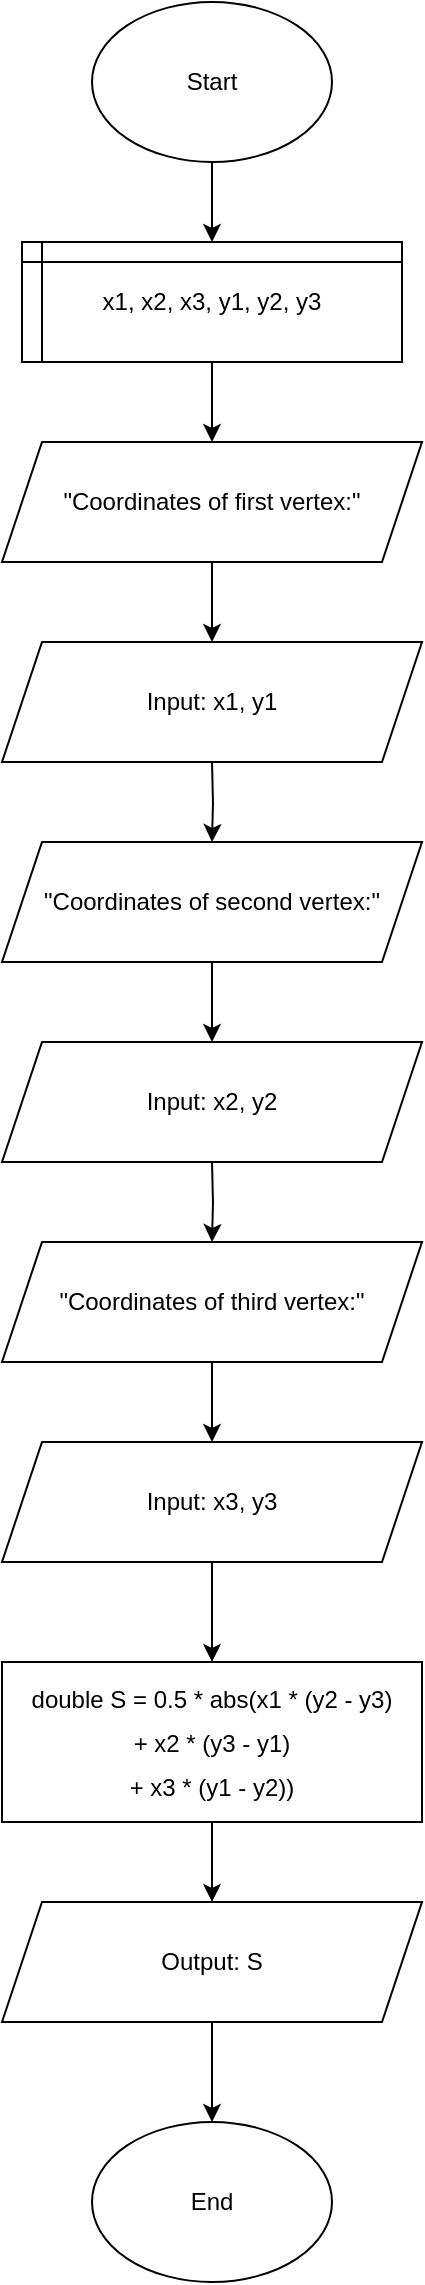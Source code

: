 <mxfile version="24.9.3">
  <diagram id="C5RBs43oDa-KdzZeNtuy" name="Page-1">
    <mxGraphModel dx="1062" dy="586" grid="1" gridSize="10" guides="1" tooltips="1" connect="1" arrows="1" fold="1" page="1" pageScale="1" pageWidth="827" pageHeight="1169" math="0" shadow="0">
      <root>
        <mxCell id="WIyWlLk6GJQsqaUBKTNV-0" />
        <mxCell id="WIyWlLk6GJQsqaUBKTNV-1" parent="WIyWlLk6GJQsqaUBKTNV-0" />
        <mxCell id="Br24ICafhy1wDNoyXPe8-2" value="" style="edgeStyle=orthogonalEdgeStyle;rounded=0;orthogonalLoop=1;jettySize=auto;html=1;" edge="1" parent="WIyWlLk6GJQsqaUBKTNV-1" source="Br24ICafhy1wDNoyXPe8-0" target="Br24ICafhy1wDNoyXPe8-1">
          <mxGeometry relative="1" as="geometry" />
        </mxCell>
        <mxCell id="Br24ICafhy1wDNoyXPe8-0" value="Start" style="ellipse;whiteSpace=wrap;html=1;" vertex="1" parent="WIyWlLk6GJQsqaUBKTNV-1">
          <mxGeometry x="340" y="40" width="120" height="80" as="geometry" />
        </mxCell>
        <mxCell id="Br24ICafhy1wDNoyXPe8-28" value="" style="edgeStyle=orthogonalEdgeStyle;rounded=0;orthogonalLoop=1;jettySize=auto;html=1;" edge="1" parent="WIyWlLk6GJQsqaUBKTNV-1" source="Br24ICafhy1wDNoyXPe8-1">
          <mxGeometry relative="1" as="geometry">
            <mxPoint x="400" y="260" as="targetPoint" />
          </mxGeometry>
        </mxCell>
        <mxCell id="Br24ICafhy1wDNoyXPe8-1" value="x1, x2, x3, y1, y2, y3" style="shape=internalStorage;whiteSpace=wrap;html=1;backgroundOutline=1;dx=10;dy=10;" vertex="1" parent="WIyWlLk6GJQsqaUBKTNV-1">
          <mxGeometry x="305" y="160" width="190" height="60" as="geometry" />
        </mxCell>
        <mxCell id="Br24ICafhy1wDNoyXPe8-55" value="" style="edgeStyle=orthogonalEdgeStyle;rounded=0;orthogonalLoop=1;jettySize=auto;html=1;" edge="1" parent="WIyWlLk6GJQsqaUBKTNV-1" source="Br24ICafhy1wDNoyXPe8-53" target="Br24ICafhy1wDNoyXPe8-54">
          <mxGeometry relative="1" as="geometry" />
        </mxCell>
        <mxCell id="Br24ICafhy1wDNoyXPe8-53" value="&quot;Coordinates of first vertex:&lt;span style=&quot;background-color: initial;&quot;&gt;&quot;&lt;/span&gt;" style="shape=parallelogram;perimeter=parallelogramPerimeter;whiteSpace=wrap;html=1;fixedSize=1;" vertex="1" parent="WIyWlLk6GJQsqaUBKTNV-1">
          <mxGeometry x="295" y="260" width="210" height="60" as="geometry" />
        </mxCell>
        <mxCell id="Br24ICafhy1wDNoyXPe8-54" value="Input: x1, y1" style="shape=parallelogram;perimeter=parallelogramPerimeter;whiteSpace=wrap;html=1;fixedSize=1;" vertex="1" parent="WIyWlLk6GJQsqaUBKTNV-1">
          <mxGeometry x="295" y="360" width="210" height="60" as="geometry" />
        </mxCell>
        <mxCell id="Br24ICafhy1wDNoyXPe8-56" value="" style="edgeStyle=orthogonalEdgeStyle;rounded=0;orthogonalLoop=1;jettySize=auto;html=1;" edge="1" parent="WIyWlLk6GJQsqaUBKTNV-1">
          <mxGeometry relative="1" as="geometry">
            <mxPoint x="400" y="420" as="sourcePoint" />
            <mxPoint x="400" y="460" as="targetPoint" />
          </mxGeometry>
        </mxCell>
        <mxCell id="Br24ICafhy1wDNoyXPe8-57" value="" style="edgeStyle=orthogonalEdgeStyle;rounded=0;orthogonalLoop=1;jettySize=auto;html=1;" edge="1" parent="WIyWlLk6GJQsqaUBKTNV-1" source="Br24ICafhy1wDNoyXPe8-58" target="Br24ICafhy1wDNoyXPe8-59">
          <mxGeometry relative="1" as="geometry" />
        </mxCell>
        <mxCell id="Br24ICafhy1wDNoyXPe8-58" value="&quot;Coordinates of second vertex:&lt;span style=&quot;background-color: initial;&quot;&gt;&quot;&lt;/span&gt;" style="shape=parallelogram;perimeter=parallelogramPerimeter;whiteSpace=wrap;html=1;fixedSize=1;" vertex="1" parent="WIyWlLk6GJQsqaUBKTNV-1">
          <mxGeometry x="295" y="460" width="210" height="60" as="geometry" />
        </mxCell>
        <mxCell id="Br24ICafhy1wDNoyXPe8-59" value="Input: x2, y2" style="shape=parallelogram;perimeter=parallelogramPerimeter;whiteSpace=wrap;html=1;fixedSize=1;" vertex="1" parent="WIyWlLk6GJQsqaUBKTNV-1">
          <mxGeometry x="295" y="560" width="210" height="60" as="geometry" />
        </mxCell>
        <mxCell id="Br24ICafhy1wDNoyXPe8-60" value="" style="edgeStyle=orthogonalEdgeStyle;rounded=0;orthogonalLoop=1;jettySize=auto;html=1;" edge="1" parent="WIyWlLk6GJQsqaUBKTNV-1">
          <mxGeometry relative="1" as="geometry">
            <mxPoint x="400" y="620" as="sourcePoint" />
            <mxPoint x="400" y="660" as="targetPoint" />
          </mxGeometry>
        </mxCell>
        <mxCell id="Br24ICafhy1wDNoyXPe8-61" value="" style="edgeStyle=orthogonalEdgeStyle;rounded=0;orthogonalLoop=1;jettySize=auto;html=1;" edge="1" parent="WIyWlLk6GJQsqaUBKTNV-1" source="Br24ICafhy1wDNoyXPe8-62" target="Br24ICafhy1wDNoyXPe8-63">
          <mxGeometry relative="1" as="geometry" />
        </mxCell>
        <mxCell id="Br24ICafhy1wDNoyXPe8-62" value="&quot;Coordinates of third vertex:&lt;span style=&quot;background-color: initial;&quot;&gt;&quot;&lt;/span&gt;" style="shape=parallelogram;perimeter=parallelogramPerimeter;whiteSpace=wrap;html=1;fixedSize=1;" vertex="1" parent="WIyWlLk6GJQsqaUBKTNV-1">
          <mxGeometry x="295" y="660" width="210" height="60" as="geometry" />
        </mxCell>
        <mxCell id="Br24ICafhy1wDNoyXPe8-65" value="" style="edgeStyle=orthogonalEdgeStyle;rounded=0;orthogonalLoop=1;jettySize=auto;html=1;" edge="1" parent="WIyWlLk6GJQsqaUBKTNV-1" source="Br24ICafhy1wDNoyXPe8-63" target="Br24ICafhy1wDNoyXPe8-64">
          <mxGeometry relative="1" as="geometry" />
        </mxCell>
        <mxCell id="Br24ICafhy1wDNoyXPe8-63" value="Input: x3, y3" style="shape=parallelogram;perimeter=parallelogramPerimeter;whiteSpace=wrap;html=1;fixedSize=1;" vertex="1" parent="WIyWlLk6GJQsqaUBKTNV-1">
          <mxGeometry x="295" y="760" width="210" height="60" as="geometry" />
        </mxCell>
        <mxCell id="Br24ICafhy1wDNoyXPe8-67" value="" style="edgeStyle=orthogonalEdgeStyle;rounded=0;orthogonalLoop=1;jettySize=auto;html=1;" edge="1" parent="WIyWlLk6GJQsqaUBKTNV-1" source="Br24ICafhy1wDNoyXPe8-64" target="Br24ICafhy1wDNoyXPe8-66">
          <mxGeometry relative="1" as="geometry" />
        </mxCell>
        <mxCell id="Br24ICafhy1wDNoyXPe8-64" value="&lt;div style=&quot;line-height: 22px; white-space: pre;&quot;&gt;&lt;font face=&quot;Helvetica&quot; style=&quot;&quot;&gt;double S = 0.5 * abs(x1 * (y2 - y3)&lt;/font&gt;&lt;/div&gt;&lt;div style=&quot;line-height: 22px; white-space: pre;&quot;&gt;&lt;font face=&quot;Helvetica&quot;&gt;+ x2 * (y3 - y1)&lt;/font&gt;&lt;/div&gt;&lt;div style=&quot;line-height: 22px; white-space: pre;&quot;&gt;&lt;font face=&quot;Helvetica&quot; style=&quot;&quot;&gt;+ x3 * (y1 - y2))&lt;/font&gt;&lt;/div&gt;" style="rounded=0;whiteSpace=wrap;html=1;" vertex="1" parent="WIyWlLk6GJQsqaUBKTNV-1">
          <mxGeometry x="295" y="870" width="210" height="80" as="geometry" />
        </mxCell>
        <mxCell id="Br24ICafhy1wDNoyXPe8-69" value="" style="edgeStyle=orthogonalEdgeStyle;rounded=0;orthogonalLoop=1;jettySize=auto;html=1;" edge="1" parent="WIyWlLk6GJQsqaUBKTNV-1" source="Br24ICafhy1wDNoyXPe8-66" target="Br24ICafhy1wDNoyXPe8-68">
          <mxGeometry relative="1" as="geometry" />
        </mxCell>
        <mxCell id="Br24ICafhy1wDNoyXPe8-66" value="Output: S" style="shape=parallelogram;perimeter=parallelogramPerimeter;whiteSpace=wrap;html=1;fixedSize=1;" vertex="1" parent="WIyWlLk6GJQsqaUBKTNV-1">
          <mxGeometry x="295" y="990" width="210" height="60" as="geometry" />
        </mxCell>
        <mxCell id="Br24ICafhy1wDNoyXPe8-68" value="End" style="ellipse;whiteSpace=wrap;html=1;" vertex="1" parent="WIyWlLk6GJQsqaUBKTNV-1">
          <mxGeometry x="340" y="1100" width="120" height="80" as="geometry" />
        </mxCell>
      </root>
    </mxGraphModel>
  </diagram>
</mxfile>
